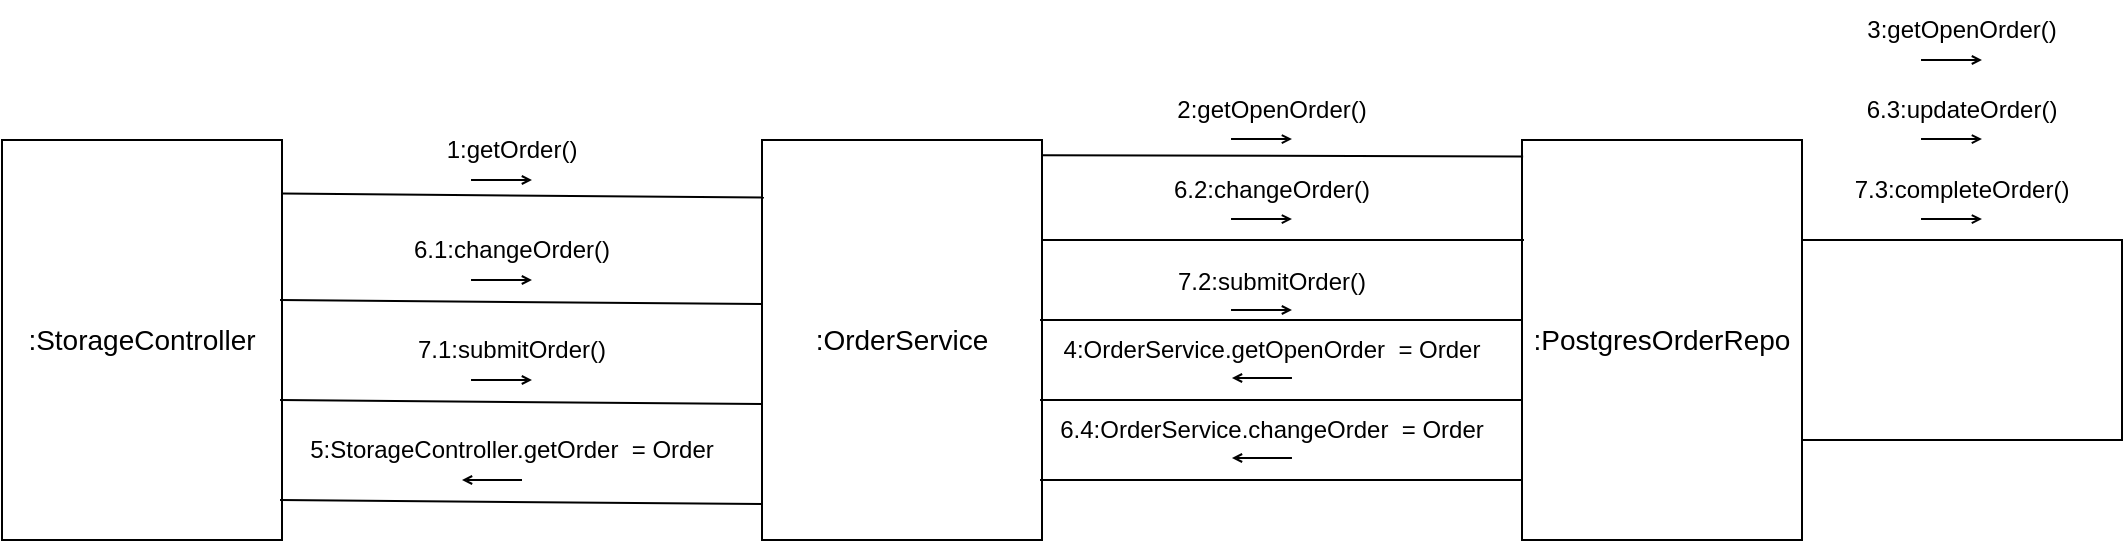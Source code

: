<mxfile version="22.1.5" type="device">
  <diagram name="Страница — 1" id="4zZFffurlrl-bASGn2sT">
    <mxGraphModel dx="1412" dy="737" grid="1" gridSize="10" guides="1" tooltips="1" connect="1" arrows="1" fold="1" page="1" pageScale="1" pageWidth="3300" pageHeight="2339" math="0" shadow="0">
      <root>
        <mxCell id="0" />
        <mxCell id="1" parent="0" />
        <mxCell id="2JCTQVkfjINHfoPqzNRB-1" value="&lt;font style=&quot;font-size: 14px;&quot;&gt;:StorageController&lt;/font&gt;" style="rounded=0;whiteSpace=wrap;html=1;" parent="1" vertex="1">
          <mxGeometry x="130" y="810" width="140" height="200" as="geometry" />
        </mxCell>
        <mxCell id="2JCTQVkfjINHfoPqzNRB-12" value="" style="endArrow=open;html=1;rounded=0;strokeWidth=1;jumpSize=6;startSize=4;endSize=3;endFill=0;" parent="1" edge="1">
          <mxGeometry width="50" height="50" relative="1" as="geometry">
            <mxPoint x="364.51" y="830" as="sourcePoint" />
            <mxPoint x="394.99" y="830" as="targetPoint" />
          </mxGeometry>
        </mxCell>
        <mxCell id="2JCTQVkfjINHfoPqzNRB-17" value="1:getOrder()" style="text;html=1;strokeColor=none;fillColor=none;align=center;verticalAlign=middle;whiteSpace=wrap;rounded=0;" parent="1" vertex="1">
          <mxGeometry x="355" y="800" width="60" height="30" as="geometry" />
        </mxCell>
        <mxCell id="2JCTQVkfjINHfoPqzNRB-65" value="" style="endArrow=open;html=1;rounded=0;strokeWidth=1;jumpSize=6;startSize=4;endSize=3;endFill=0;" parent="1" edge="1">
          <mxGeometry width="50" height="50" relative="1" as="geometry">
            <mxPoint x="774.98" y="929" as="sourcePoint" />
            <mxPoint x="744.98" y="929" as="targetPoint" />
          </mxGeometry>
        </mxCell>
        <mxCell id="2JCTQVkfjINHfoPqzNRB-67" value="4:OrderService.getOpenOrder&amp;nbsp; = Order" style="text;html=1;strokeColor=none;fillColor=none;align=center;verticalAlign=middle;whiteSpace=wrap;rounded=0;" parent="1" vertex="1">
          <mxGeometry x="650" y="900" width="230" height="30" as="geometry" />
        </mxCell>
        <mxCell id="Qd4PfxqZ0x4xjvN02HzD-1" value="&lt;font style=&quot;font-size: 14px;&quot;&gt;:OrderService&lt;/font&gt;" style="rounded=0;whiteSpace=wrap;html=1;" vertex="1" parent="1">
          <mxGeometry x="510" y="810" width="140" height="200" as="geometry" />
        </mxCell>
        <mxCell id="Qd4PfxqZ0x4xjvN02HzD-2" value="" style="endArrow=open;html=1;rounded=0;strokeWidth=1;jumpSize=6;startSize=4;endSize=3;endFill=0;" edge="1" parent="1">
          <mxGeometry width="50" height="50" relative="1" as="geometry">
            <mxPoint x="744.51" y="809.52" as="sourcePoint" />
            <mxPoint x="774.99" y="809.52" as="targetPoint" />
          </mxGeometry>
        </mxCell>
        <mxCell id="Qd4PfxqZ0x4xjvN02HzD-3" value="2:getOpenOrder()" style="text;html=1;strokeColor=none;fillColor=none;align=center;verticalAlign=middle;whiteSpace=wrap;rounded=0;" vertex="1" parent="1">
          <mxGeometry x="735" y="779.52" width="60" height="30" as="geometry" />
        </mxCell>
        <mxCell id="Qd4PfxqZ0x4xjvN02HzD-4" value="&lt;font style=&quot;font-size: 14px;&quot;&gt;:PostgresOrderRepo&lt;/font&gt;" style="rounded=0;whiteSpace=wrap;html=1;" vertex="1" parent="1">
          <mxGeometry x="890" y="810" width="140" height="200" as="geometry" />
        </mxCell>
        <mxCell id="Qd4PfxqZ0x4xjvN02HzD-5" value="" style="endArrow=open;html=1;rounded=0;strokeWidth=1;jumpSize=6;startSize=4;endSize=3;endFill=0;" edge="1" parent="1">
          <mxGeometry width="50" height="50" relative="1" as="geometry">
            <mxPoint x="1089.51" y="770" as="sourcePoint" />
            <mxPoint x="1119.99" y="770" as="targetPoint" />
          </mxGeometry>
        </mxCell>
        <mxCell id="Qd4PfxqZ0x4xjvN02HzD-6" value="3:getOpenOrder()" style="text;html=1;strokeColor=none;fillColor=none;align=center;verticalAlign=middle;whiteSpace=wrap;rounded=0;" vertex="1" parent="1">
          <mxGeometry x="1080" y="740" width="60" height="30" as="geometry" />
        </mxCell>
        <mxCell id="Qd4PfxqZ0x4xjvN02HzD-7" value="" style="endArrow=open;html=1;rounded=0;strokeWidth=1;jumpSize=6;startSize=4;endSize=3;endFill=0;" edge="1" parent="1">
          <mxGeometry width="50" height="50" relative="1" as="geometry">
            <mxPoint x="390" y="980" as="sourcePoint" />
            <mxPoint x="360" y="980" as="targetPoint" />
          </mxGeometry>
        </mxCell>
        <mxCell id="Qd4PfxqZ0x4xjvN02HzD-8" value="5:StorageController.getOrder&amp;nbsp; = Order" style="text;html=1;strokeColor=none;fillColor=none;align=center;verticalAlign=middle;whiteSpace=wrap;rounded=0;" vertex="1" parent="1">
          <mxGeometry x="270" y="950.0" width="230" height="30" as="geometry" />
        </mxCell>
        <mxCell id="Qd4PfxqZ0x4xjvN02HzD-9" value="" style="endArrow=open;html=1;rounded=0;strokeWidth=1;jumpSize=6;startSize=4;endSize=3;endFill=0;" edge="1" parent="1">
          <mxGeometry width="50" height="50" relative="1" as="geometry">
            <mxPoint x="364.51" y="880" as="sourcePoint" />
            <mxPoint x="394.99" y="880" as="targetPoint" />
          </mxGeometry>
        </mxCell>
        <mxCell id="Qd4PfxqZ0x4xjvN02HzD-10" value="6.1:changeOrder()" style="text;html=1;strokeColor=none;fillColor=none;align=center;verticalAlign=middle;whiteSpace=wrap;rounded=0;" vertex="1" parent="1">
          <mxGeometry x="355" y="850" width="60" height="30" as="geometry" />
        </mxCell>
        <mxCell id="Qd4PfxqZ0x4xjvN02HzD-11" value="" style="endArrow=open;html=1;rounded=0;strokeWidth=1;jumpSize=6;startSize=4;endSize=3;endFill=0;" edge="1" parent="1">
          <mxGeometry width="50" height="50" relative="1" as="geometry">
            <mxPoint x="744.51" y="849.52" as="sourcePoint" />
            <mxPoint x="774.99" y="849.52" as="targetPoint" />
          </mxGeometry>
        </mxCell>
        <mxCell id="Qd4PfxqZ0x4xjvN02HzD-12" value="6.2:changeOrder()" style="text;html=1;strokeColor=none;fillColor=none;align=center;verticalAlign=middle;whiteSpace=wrap;rounded=0;" vertex="1" parent="1">
          <mxGeometry x="735" y="819.52" width="60" height="30" as="geometry" />
        </mxCell>
        <mxCell id="Qd4PfxqZ0x4xjvN02HzD-13" value="" style="endArrow=open;html=1;rounded=0;strokeWidth=1;jumpSize=6;startSize=4;endSize=3;endFill=0;" edge="1" parent="1">
          <mxGeometry width="50" height="50" relative="1" as="geometry">
            <mxPoint x="1089.51" y="809.52" as="sourcePoint" />
            <mxPoint x="1119.99" y="809.52" as="targetPoint" />
          </mxGeometry>
        </mxCell>
        <mxCell id="Qd4PfxqZ0x4xjvN02HzD-14" value="6.3:updateOrder()" style="text;html=1;strokeColor=none;fillColor=none;align=center;verticalAlign=middle;whiteSpace=wrap;rounded=0;" vertex="1" parent="1">
          <mxGeometry x="1080" y="779.52" width="60" height="30" as="geometry" />
        </mxCell>
        <mxCell id="Qd4PfxqZ0x4xjvN02HzD-15" value="" style="endArrow=open;html=1;rounded=0;strokeWidth=1;jumpSize=6;startSize=4;endSize=3;endFill=0;" edge="1" parent="1">
          <mxGeometry width="50" height="50" relative="1" as="geometry">
            <mxPoint x="774.98" y="969" as="sourcePoint" />
            <mxPoint x="744.98" y="969" as="targetPoint" />
          </mxGeometry>
        </mxCell>
        <mxCell id="Qd4PfxqZ0x4xjvN02HzD-16" value="6.4:OrderService.changeOrder&amp;nbsp; = Order" style="text;html=1;strokeColor=none;fillColor=none;align=center;verticalAlign=middle;whiteSpace=wrap;rounded=0;" vertex="1" parent="1">
          <mxGeometry x="650" y="940" width="230" height="30" as="geometry" />
        </mxCell>
        <mxCell id="Qd4PfxqZ0x4xjvN02HzD-19" value="" style="endArrow=open;html=1;rounded=0;strokeWidth=1;jumpSize=6;startSize=4;endSize=3;endFill=0;" edge="1" parent="1">
          <mxGeometry width="50" height="50" relative="1" as="geometry">
            <mxPoint x="364.51" y="930" as="sourcePoint" />
            <mxPoint x="394.99" y="930" as="targetPoint" />
          </mxGeometry>
        </mxCell>
        <mxCell id="Qd4PfxqZ0x4xjvN02HzD-20" value="7.1:submitOrder()" style="text;html=1;strokeColor=none;fillColor=none;align=center;verticalAlign=middle;whiteSpace=wrap;rounded=0;" vertex="1" parent="1">
          <mxGeometry x="355" y="900" width="60" height="30" as="geometry" />
        </mxCell>
        <mxCell id="Qd4PfxqZ0x4xjvN02HzD-21" value="" style="endArrow=open;html=1;rounded=0;strokeWidth=1;jumpSize=6;startSize=4;endSize=3;endFill=0;" edge="1" parent="1">
          <mxGeometry width="50" height="50" relative="1" as="geometry">
            <mxPoint x="744.51" y="895" as="sourcePoint" />
            <mxPoint x="774.99" y="895" as="targetPoint" />
          </mxGeometry>
        </mxCell>
        <mxCell id="Qd4PfxqZ0x4xjvN02HzD-22" value="7.2:submitOrder()" style="text;html=1;strokeColor=none;fillColor=none;align=center;verticalAlign=middle;whiteSpace=wrap;rounded=0;" vertex="1" parent="1">
          <mxGeometry x="735" y="866" width="60" height="30" as="geometry" />
        </mxCell>
        <mxCell id="Qd4PfxqZ0x4xjvN02HzD-23" value="" style="endArrow=open;html=1;rounded=0;strokeWidth=1;jumpSize=6;startSize=4;endSize=3;endFill=0;" edge="1" parent="1">
          <mxGeometry width="50" height="50" relative="1" as="geometry">
            <mxPoint x="1089.51" y="849.52" as="sourcePoint" />
            <mxPoint x="1119.99" y="849.52" as="targetPoint" />
          </mxGeometry>
        </mxCell>
        <mxCell id="Qd4PfxqZ0x4xjvN02HzD-24" value="7.3:completeOrder()" style="text;html=1;strokeColor=none;fillColor=none;align=center;verticalAlign=middle;whiteSpace=wrap;rounded=0;" vertex="1" parent="1">
          <mxGeometry x="1080" y="819.52" width="60" height="30" as="geometry" />
        </mxCell>
        <mxCell id="Qd4PfxqZ0x4xjvN02HzD-30" value="" style="endArrow=none;html=1;rounded=0;exitX=1;exitY=0.134;exitDx=0;exitDy=0;exitPerimeter=0;entryX=0.007;entryY=0.144;entryDx=0;entryDy=0;entryPerimeter=0;" edge="1" parent="1" source="2JCTQVkfjINHfoPqzNRB-1" target="Qd4PfxqZ0x4xjvN02HzD-1">
          <mxGeometry width="50" height="50" relative="1" as="geometry">
            <mxPoint x="690" y="930" as="sourcePoint" />
            <mxPoint x="740" y="880" as="targetPoint" />
          </mxGeometry>
        </mxCell>
        <mxCell id="Qd4PfxqZ0x4xjvN02HzD-31" value="" style="endArrow=none;html=1;rounded=0;exitX=1;exitY=0.134;exitDx=0;exitDy=0;exitPerimeter=0;entryX=0.007;entryY=0.144;entryDx=0;entryDy=0;entryPerimeter=0;" edge="1" parent="1">
          <mxGeometry width="50" height="50" relative="1" as="geometry">
            <mxPoint x="269" y="890" as="sourcePoint" />
            <mxPoint x="510" y="892" as="targetPoint" />
          </mxGeometry>
        </mxCell>
        <mxCell id="Qd4PfxqZ0x4xjvN02HzD-32" value="" style="endArrow=none;html=1;rounded=0;exitX=1;exitY=0.134;exitDx=0;exitDy=0;exitPerimeter=0;entryX=0.007;entryY=0.144;entryDx=0;entryDy=0;entryPerimeter=0;fontStyle=1" edge="1" parent="1">
          <mxGeometry width="50" height="50" relative="1" as="geometry">
            <mxPoint x="269" y="940" as="sourcePoint" />
            <mxPoint x="510" y="942" as="targetPoint" />
          </mxGeometry>
        </mxCell>
        <mxCell id="Qd4PfxqZ0x4xjvN02HzD-33" value="" style="endArrow=none;html=1;rounded=0;exitX=1;exitY=0.134;exitDx=0;exitDy=0;exitPerimeter=0;entryX=0.007;entryY=0.144;entryDx=0;entryDy=0;entryPerimeter=0;fontStyle=1" edge="1" parent="1">
          <mxGeometry width="50" height="50" relative="1" as="geometry">
            <mxPoint x="269" y="990" as="sourcePoint" />
            <mxPoint x="510" y="992" as="targetPoint" />
          </mxGeometry>
        </mxCell>
        <mxCell id="Qd4PfxqZ0x4xjvN02HzD-34" value="" style="endArrow=none;html=1;rounded=0;exitX=1.003;exitY=0.038;exitDx=0;exitDy=0;exitPerimeter=0;entryX=0.004;entryY=0.041;entryDx=0;entryDy=0;entryPerimeter=0;" edge="1" parent="1" source="Qd4PfxqZ0x4xjvN02HzD-1" target="Qd4PfxqZ0x4xjvN02HzD-4">
          <mxGeometry width="50" height="50" relative="1" as="geometry">
            <mxPoint x="670" y="850" as="sourcePoint" />
            <mxPoint x="720" y="800" as="targetPoint" />
          </mxGeometry>
        </mxCell>
        <mxCell id="Qd4PfxqZ0x4xjvN02HzD-35" value="" style="endArrow=none;html=1;rounded=0;exitX=1.003;exitY=0.038;exitDx=0;exitDy=0;exitPerimeter=0;entryX=0.004;entryY=0.041;entryDx=0;entryDy=0;entryPerimeter=0;" edge="1" parent="1">
          <mxGeometry width="50" height="50" relative="1" as="geometry">
            <mxPoint x="650" y="860" as="sourcePoint" />
            <mxPoint x="891" y="860" as="targetPoint" />
          </mxGeometry>
        </mxCell>
        <mxCell id="Qd4PfxqZ0x4xjvN02HzD-36" value="" style="endArrow=none;html=1;rounded=0;exitX=1.003;exitY=0.038;exitDx=0;exitDy=0;exitPerimeter=0;entryX=0.004;entryY=0.041;entryDx=0;entryDy=0;entryPerimeter=0;" edge="1" parent="1">
          <mxGeometry width="50" height="50" relative="1" as="geometry">
            <mxPoint x="649" y="900" as="sourcePoint" />
            <mxPoint x="890" y="900" as="targetPoint" />
          </mxGeometry>
        </mxCell>
        <mxCell id="Qd4PfxqZ0x4xjvN02HzD-37" value="" style="endArrow=none;html=1;rounded=0;exitX=1.003;exitY=0.038;exitDx=0;exitDy=0;exitPerimeter=0;entryX=0.004;entryY=0.041;entryDx=0;entryDy=0;entryPerimeter=0;" edge="1" parent="1">
          <mxGeometry width="50" height="50" relative="1" as="geometry">
            <mxPoint x="649" y="940" as="sourcePoint" />
            <mxPoint x="890" y="940" as="targetPoint" />
          </mxGeometry>
        </mxCell>
        <mxCell id="Qd4PfxqZ0x4xjvN02HzD-38" value="" style="endArrow=none;html=1;rounded=0;exitX=1.003;exitY=0.038;exitDx=0;exitDy=0;exitPerimeter=0;entryX=0.004;entryY=0.041;entryDx=0;entryDy=0;entryPerimeter=0;" edge="1" parent="1">
          <mxGeometry width="50" height="50" relative="1" as="geometry">
            <mxPoint x="649" y="980" as="sourcePoint" />
            <mxPoint x="890" y="980" as="targetPoint" />
          </mxGeometry>
        </mxCell>
        <mxCell id="Qd4PfxqZ0x4xjvN02HzD-39" style="edgeStyle=orthogonalEdgeStyle;rounded=0;orthogonalLoop=1;jettySize=auto;html=1;exitX=1;exitY=0.25;exitDx=0;exitDy=0;entryX=1;entryY=0.75;entryDx=0;entryDy=0;endArrow=none;endFill=0;" edge="1" parent="1" source="Qd4PfxqZ0x4xjvN02HzD-4" target="Qd4PfxqZ0x4xjvN02HzD-4">
          <mxGeometry relative="1" as="geometry">
            <Array as="points">
              <mxPoint x="1190" y="860" />
              <mxPoint x="1190" y="960" />
            </Array>
          </mxGeometry>
        </mxCell>
      </root>
    </mxGraphModel>
  </diagram>
</mxfile>
